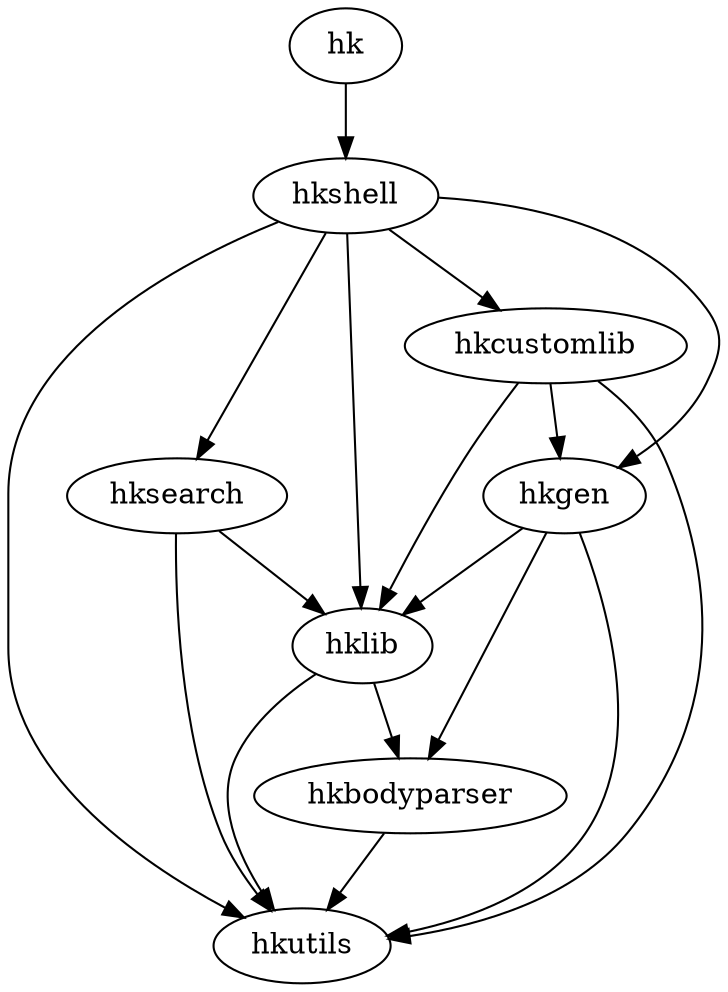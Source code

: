 // $ dot -Tpng -o images/module_deps.png module_deps.dot
digraph {
    hkbodyparser -> hkutils;
    hklib -> hkbodyparser;
    hklib -> hkutils;
    hksearch -> hkutils;
    hksearch -> hklib;
    hkgen -> hkutils;
    hkgen -> hkbodyparser;
    hkgen -> hklib;
    hkcustomlib -> hkutils;
    hkcustomlib -> hklib;
    hkcustomlib -> hkgen;
    hkshell -> hkutils;
    hkshell -> hklib;
    hkshell -> hksearch;
    hkshell -> hkgen;
    hkshell -> hkcustomlib;
    hk -> hkshell;
}
